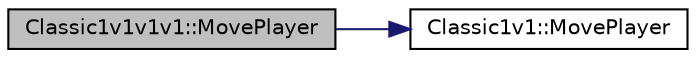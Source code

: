digraph G
{
  edge [fontname="Helvetica",fontsize="10",labelfontname="Helvetica",labelfontsize="10"];
  node [fontname="Helvetica",fontsize="10",shape=record];
  rankdir="LR";
  Node1 [label="Classic1v1v1v1::MovePlayer",height=0.2,width=0.4,color="black", fillcolor="grey75", style="filled" fontcolor="black"];
  Node1 -> Node2 [color="midnightblue",fontsize="10",style="solid",fontname="Helvetica"];
  Node2 [label="Classic1v1::MovePlayer",height=0.2,width=0.4,color="black", fillcolor="white", style="filled",URL="$namespace_classic1v1.html#a74e7807fac34e205644c7f12b979abc3"];
}
